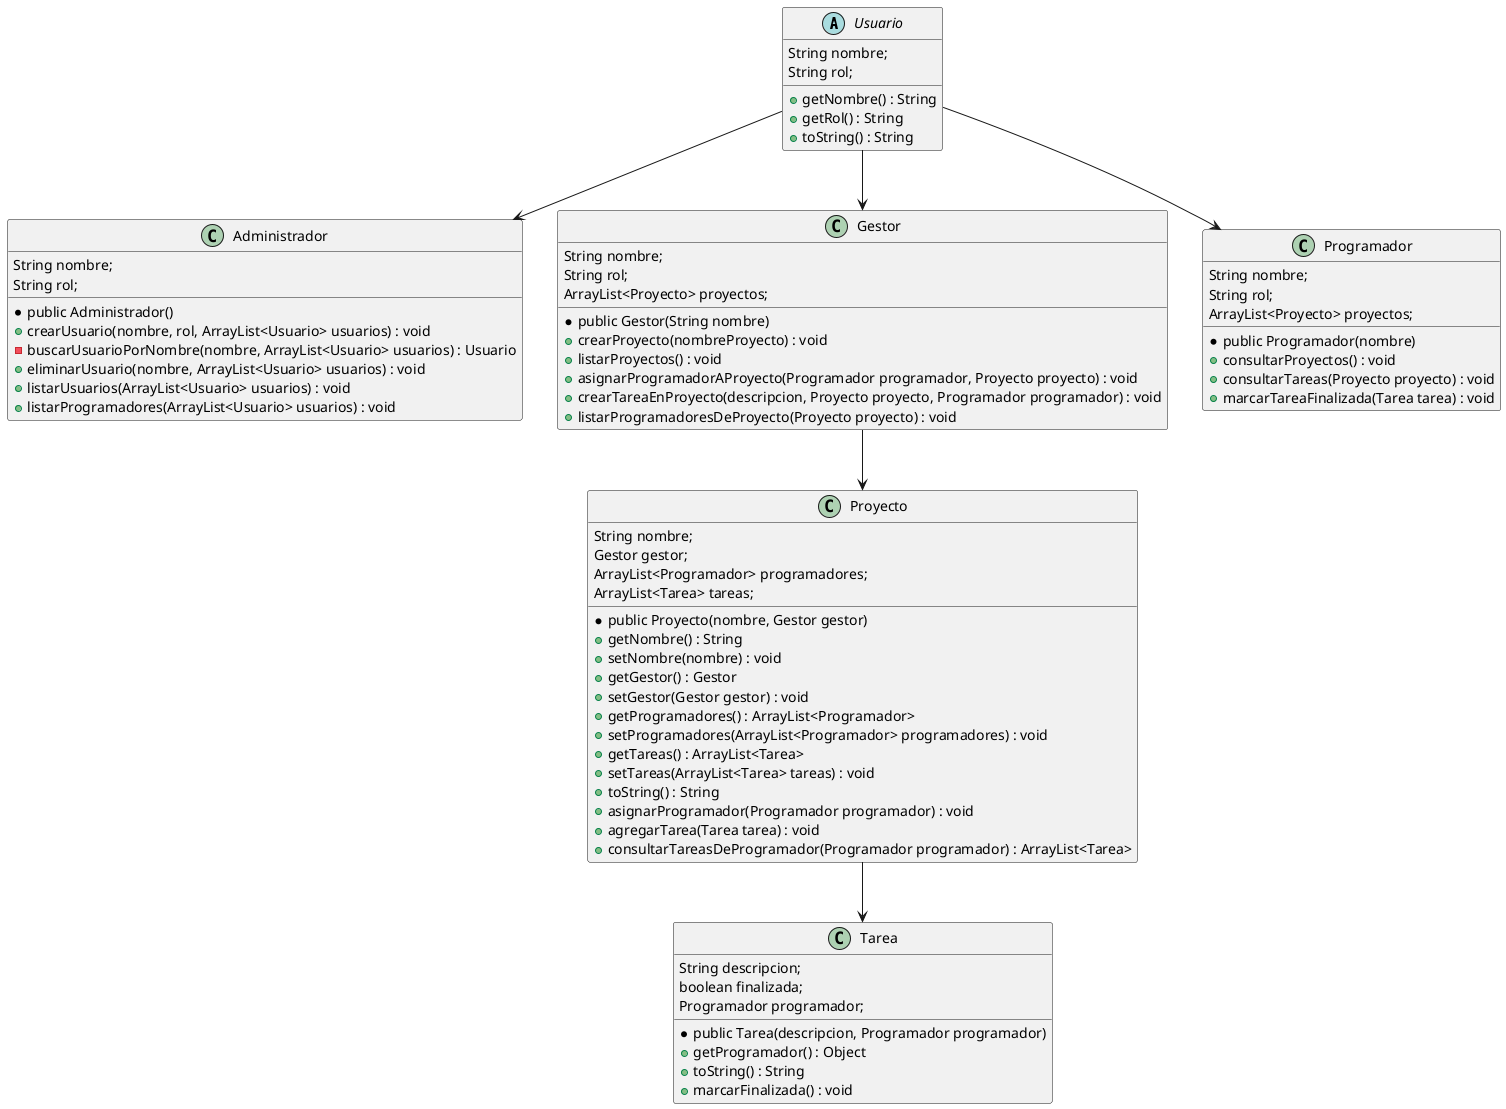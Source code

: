 @startuml
'https://plantuml.com/sequence-diagram

Usuario --> Administrador
Usuario --> Gestor
Usuario --> Programador
Gestor --> Proyecto
Proyecto --> Tarea
abstract class Usuario
{
    String nombre;
    String rol;
    + getNombre() : String
    + getRol() : String
    + toString() : String
}
class Administrador
{
    String nombre;
    String rol;
    * public Administrador()
    + crearUsuario(nombre, rol, ArrayList<Usuario> usuarios) : void
    - buscarUsuarioPorNombre(nombre, ArrayList<Usuario> usuarios) : Usuario
    + eliminarUsuario(nombre, ArrayList<Usuario> usuarios) : void
    + listarUsuarios(ArrayList<Usuario> usuarios) : void
    + listarProgramadores(ArrayList<Usuario> usuarios) : void

}
class Gestor
{
    String nombre;
    String rol;
    ArrayList<Proyecto> proyectos;
    * public Gestor(String nombre)
    + crearProyecto(nombreProyecto) : void
    + listarProyectos() : void
    + asignarProgramadorAProyecto(Programador programador, Proyecto proyecto) : void
    + crearTareaEnProyecto(descripcion, Proyecto proyecto, Programador programador) : void
    + listarProgramadoresDeProyecto(Proyecto proyecto) : void
}
class Programador
{
    String nombre;
    String rol;
    ArrayList<Proyecto> proyectos;
    * public Programador(nombre)
    + consultarProyectos() : void
    + consultarTareas(Proyecto proyecto) : void
    + marcarTareaFinalizada(Tarea tarea) : void
}
class Proyecto
{
     String nombre;
     Gestor gestor;
     ArrayList<Programador> programadores;
     ArrayList<Tarea> tareas;
     * public Proyecto(nombre, Gestor gestor)
     + getNombre() : String
     + setNombre(nombre) : void
     + getGestor() : Gestor
     + setGestor(Gestor gestor) : void
     + getProgramadores() : ArrayList<Programador>
     + setProgramadores(ArrayList<Programador> programadores) : void
     + getTareas() : ArrayList<Tarea>
     + setTareas(ArrayList<Tarea> tareas) : void
     + toString() : String
     + asignarProgramador(Programador programador) : void
     + agregarTarea(Tarea tarea) : void
     + consultarTareasDeProgramador(Programador programador) : ArrayList<Tarea>

}
class Tarea
{
    String descripcion;
    boolean finalizada;
    Programador programador;
    * public Tarea(descripcion, Programador programador)
    + getProgramador() : Object
    + toString() : String
    + marcarFinalizada() : void
}
@enduml